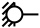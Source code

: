 <?xml version="1.0" encoding="UTF-8"?>
<dia:diagram xmlns:dia="http://www.lysator.liu.se/~alla/dia/">
  <dia:layer name="Sfondo" visible="true" active="true">
    <dia:object type="Standard - Line" version="0" id="O0">
      <dia:attribute name="obj_pos">
        <dia:point val="11.6,7.8"/>
      </dia:attribute>
      <dia:attribute name="obj_bb">
        <dia:rectangle val="11.55,7.75;12.45,7.85"/>
      </dia:attribute>
      <dia:attribute name="conn_endpoints">
        <dia:point val="11.6,7.8"/>
        <dia:point val="12.4,7.8"/>
      </dia:attribute>
      <dia:attribute name="numcp">
        <dia:int val="1"/>
      </dia:attribute>
      <dia:connections>
        <dia:connection handle="0" to="O7" connection="4"/>
      </dia:connections>
    </dia:object>
    <dia:object type="Standard - Line" version="0" id="O1">
      <dia:attribute name="obj_pos">
        <dia:point val="11.2,7.2"/>
      </dia:attribute>
      <dia:attribute name="obj_bb">
        <dia:rectangle val="11.15,7.15;11.25,8.45"/>
      </dia:attribute>
      <dia:attribute name="conn_endpoints">
        <dia:point val="11.2,7.2"/>
        <dia:point val="11.2,8.4"/>
      </dia:attribute>
      <dia:attribute name="numcp">
        <dia:int val="1"/>
      </dia:attribute>
    </dia:object>
    <dia:object type="Standard - Line" version="0" id="O2">
      <dia:attribute name="obj_pos">
        <dia:point val="11.2,7.2"/>
      </dia:attribute>
      <dia:attribute name="obj_bb">
        <dia:rectangle val="10.529,7.129;11.271,7.871"/>
      </dia:attribute>
      <dia:attribute name="conn_endpoints">
        <dia:point val="11.2,7.2"/>
        <dia:point val="10.6,7.8"/>
      </dia:attribute>
      <dia:attribute name="numcp">
        <dia:int val="1"/>
      </dia:attribute>
    </dia:object>
    <dia:object type="Standard - Line" version="0" id="O3">
      <dia:attribute name="obj_pos">
        <dia:point val="11.2,7.8"/>
      </dia:attribute>
      <dia:attribute name="obj_bb">
        <dia:rectangle val="10.529,7.729;11.271,8.471"/>
      </dia:attribute>
      <dia:attribute name="conn_endpoints">
        <dia:point val="11.2,7.8"/>
        <dia:point val="10.6,8.4"/>
      </dia:attribute>
      <dia:attribute name="numcp">
        <dia:int val="1"/>
      </dia:attribute>
      <dia:connections>
        <dia:connection handle="0" to="O1" connection="0"/>
      </dia:connections>
    </dia:object>
    <dia:object type="Standard - Line" version="0" id="O4">
      <dia:attribute name="obj_pos">
        <dia:point val="11.2,8.1"/>
      </dia:attribute>
      <dia:attribute name="obj_bb">
        <dia:rectangle val="10.829,8.029;11.271,8.471"/>
      </dia:attribute>
      <dia:attribute name="conn_endpoints">
        <dia:point val="11.2,8.1"/>
        <dia:point val="10.9,8.4"/>
      </dia:attribute>
      <dia:attribute name="numcp">
        <dia:int val="1"/>
      </dia:attribute>
    </dia:object>
    <dia:object type="Standard - Line" version="0" id="O5">
      <dia:attribute name="obj_pos">
        <dia:point val="10.6,8.1"/>
      </dia:attribute>
      <dia:attribute name="obj_bb">
        <dia:rectangle val="10.529,7.429;11.271,8.171"/>
      </dia:attribute>
      <dia:attribute name="conn_endpoints">
        <dia:point val="10.6,8.1"/>
        <dia:point val="11.2,7.5"/>
      </dia:attribute>
      <dia:attribute name="numcp">
        <dia:int val="1"/>
      </dia:attribute>
    </dia:object>
    <dia:object type="Standard - Line" version="0" id="O6">
      <dia:attribute name="obj_pos">
        <dia:point val="10.6,7.5"/>
      </dia:attribute>
      <dia:attribute name="obj_bb">
        <dia:rectangle val="10.529,7.129;10.971,7.571"/>
      </dia:attribute>
      <dia:attribute name="conn_endpoints">
        <dia:point val="10.6,7.5"/>
        <dia:point val="10.9,7.2"/>
      </dia:attribute>
      <dia:attribute name="numcp">
        <dia:int val="1"/>
      </dia:attribute>
    </dia:object>
    <dia:object type="Standard - Ellipse" version="0" id="O7">
      <dia:attribute name="obj_pos">
        <dia:point val="10.8,7.4"/>
      </dia:attribute>
      <dia:attribute name="obj_bb">
        <dia:rectangle val="10.75,7.35;11.65,8.25"/>
      </dia:attribute>
      <dia:attribute name="elem_corner">
        <dia:point val="10.8,7.4"/>
      </dia:attribute>
      <dia:attribute name="elem_width">
        <dia:real val="0.8"/>
      </dia:attribute>
      <dia:attribute name="elem_height">
        <dia:real val="0.8"/>
      </dia:attribute>
      <dia:attribute name="aspect">
        <dia:enum val="2"/>
      </dia:attribute>
    </dia:object>
  </dia:layer>
</dia:diagram>
